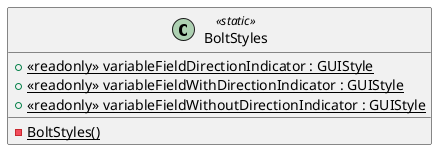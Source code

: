 @startuml
class BoltStyles <<static>> {
    {static} - BoltStyles()
    + {static} <<readonly>> variableFieldDirectionIndicator : GUIStyle
    + {static} <<readonly>> variableFieldWithDirectionIndicator : GUIStyle
    + {static} <<readonly>> variableFieldWithoutDirectionIndicator : GUIStyle
}
@enduml
